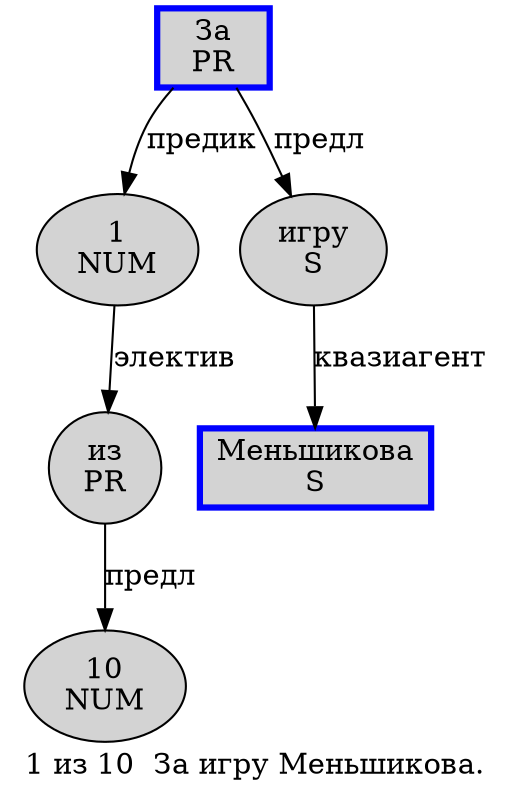 digraph SENTENCE_3290 {
	graph [label="1 из 10  За игру Меньшикова."]
	node [style=filled]
		0 [label="1
NUM" color="" fillcolor=lightgray penwidth=1 shape=ellipse]
		1 [label="из
PR" color="" fillcolor=lightgray penwidth=1 shape=ellipse]
		2 [label="10
NUM" color="" fillcolor=lightgray penwidth=1 shape=ellipse]
		3 [label="За
PR" color=blue fillcolor=lightgray penwidth=3 shape=box]
		4 [label="игру
S" color="" fillcolor=lightgray penwidth=1 shape=ellipse]
		5 [label="Меньшикова
S" color=blue fillcolor=lightgray penwidth=3 shape=box]
			0 -> 1 [label="электив"]
			3 -> 0 [label="предик"]
			3 -> 4 [label="предл"]
			1 -> 2 [label="предл"]
			4 -> 5 [label="квазиагент"]
}